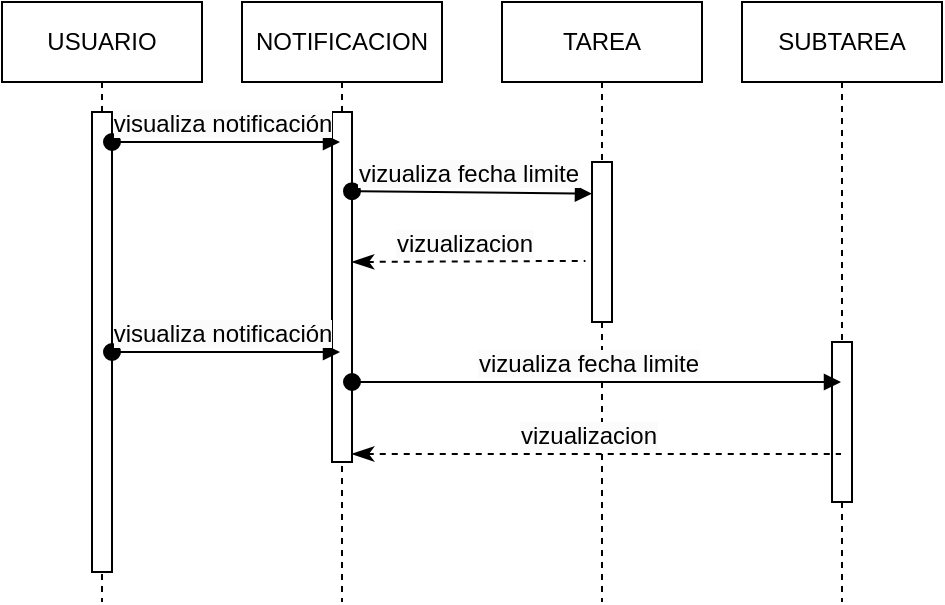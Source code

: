 <mxfile version="24.7.8" pages="2">
  <diagram id="IJelwg4MZVEzKc59vy6_" name="DIAGRAMA DE SECUENCIA">
    <mxGraphModel dx="890" dy="360" grid="1" gridSize="10" guides="1" tooltips="1" connect="1" arrows="1" fold="1" page="1" pageScale="1" pageWidth="827" pageHeight="1169" math="0" shadow="0">
      <root>
        <mxCell id="0" />
        <mxCell id="1" parent="0" />
        <mxCell id="lh7Dy4iZJnrxlYPY-_mx-59" value="USUARIO" style="shape=umlLifeline;perimeter=lifelinePerimeter;whiteSpace=wrap;html=1;container=1;dropTarget=0;collapsible=0;recursiveResize=0;outlineConnect=0;portConstraint=eastwest;newEdgeStyle={&quot;edgeStyle&quot;:&quot;elbowEdgeStyle&quot;,&quot;elbow&quot;:&quot;vertical&quot;,&quot;curved&quot;:0,&quot;rounded&quot;:0};" vertex="1" parent="1">
          <mxGeometry x="110" y="700" width="100" height="300" as="geometry" />
        </mxCell>
        <mxCell id="lh7Dy4iZJnrxlYPY-_mx-60" value="NOTIFICACION" style="shape=umlLifeline;perimeter=lifelinePerimeter;whiteSpace=wrap;html=1;container=1;dropTarget=0;collapsible=0;recursiveResize=0;outlineConnect=0;portConstraint=eastwest;newEdgeStyle={&quot;edgeStyle&quot;:&quot;elbowEdgeStyle&quot;,&quot;elbow&quot;:&quot;vertical&quot;,&quot;curved&quot;:0,&quot;rounded&quot;:0};" vertex="1" parent="1">
          <mxGeometry x="230" y="700" width="100" height="300" as="geometry" />
        </mxCell>
        <mxCell id="lh7Dy4iZJnrxlYPY-_mx-61" value="TAREA" style="shape=umlLifeline;perimeter=lifelinePerimeter;whiteSpace=wrap;html=1;container=1;dropTarget=0;collapsible=0;recursiveResize=0;outlineConnect=0;portConstraint=eastwest;newEdgeStyle={&quot;edgeStyle&quot;:&quot;elbowEdgeStyle&quot;,&quot;elbow&quot;:&quot;vertical&quot;,&quot;curved&quot;:0,&quot;rounded&quot;:0};" vertex="1" parent="1">
          <mxGeometry x="360" y="700" width="100" height="300" as="geometry" />
        </mxCell>
        <mxCell id="lh7Dy4iZJnrxlYPY-_mx-62" value="SUBTAREA" style="shape=umlLifeline;perimeter=lifelinePerimeter;whiteSpace=wrap;html=1;container=1;dropTarget=0;collapsible=0;recursiveResize=0;outlineConnect=0;portConstraint=eastwest;newEdgeStyle={&quot;edgeStyle&quot;:&quot;elbowEdgeStyle&quot;,&quot;elbow&quot;:&quot;vertical&quot;,&quot;curved&quot;:0,&quot;rounded&quot;:0};" vertex="1" parent="1">
          <mxGeometry x="480" y="700" width="100" height="300" as="geometry" />
        </mxCell>
        <mxCell id="lh7Dy4iZJnrxlYPY-_mx-32" value="" style="rounded=0;dashed=0;" vertex="1" parent="1">
          <mxGeometry x="155" y="755" width="10" height="230" as="geometry" />
        </mxCell>
        <mxCell id="lh7Dy4iZJnrxlYPY-_mx-68" value="" style="rounded=0;dashed=0;" vertex="1" parent="1">
          <mxGeometry x="275" y="755" width="10" height="175" as="geometry" />
        </mxCell>
        <mxCell id="lh7Dy4iZJnrxlYPY-_mx-70" value="&lt;div style=&quot;text-align: left;&quot;&gt;&lt;span style=&quot;font-size: 12px; background-color: rgb(251, 251, 251);&quot;&gt;visualiza notificación&lt;/span&gt;&lt;/div&gt;" style="html=1;verticalAlign=bottom;startArrow=oval;startFill=1;endArrow=block;startSize=8;curved=0;rounded=0;" edge="1" parent="1">
          <mxGeometry x="-0.035" width="60" relative="1" as="geometry">
            <mxPoint x="165" y="770" as="sourcePoint" />
            <mxPoint x="279" y="770" as="targetPoint" />
            <mxPoint as="offset" />
            <Array as="points" />
          </mxGeometry>
        </mxCell>
        <mxCell id="HnK8y8IHtvzgxY-VQsbt-1" value="" style="rounded=0;dashed=0;" vertex="1" parent="1">
          <mxGeometry x="405" y="780" width="10" height="80" as="geometry" />
        </mxCell>
        <mxCell id="HnK8y8IHtvzgxY-VQsbt-3" value="&lt;span style=&quot;font-size: 12px; background-color: rgb(251, 251, 251);&quot;&gt;vizualiza fecha limite&lt;/span&gt;" style="html=1;verticalAlign=bottom;startArrow=oval;startFill=1;endArrow=block;startSize=8;curved=0;rounded=0;entryX=0;entryY=0.198;entryDx=0;entryDy=0;entryPerimeter=0;" edge="1" parent="1" target="HnK8y8IHtvzgxY-VQsbt-1">
          <mxGeometry x="-0.035" width="60" relative="1" as="geometry">
            <mxPoint x="285" y="794.57" as="sourcePoint" />
            <mxPoint x="399" y="794.57" as="targetPoint" />
            <mxPoint as="offset" />
            <Array as="points" />
          </mxGeometry>
        </mxCell>
        <mxCell id="HnK8y8IHtvzgxY-VQsbt-4" value="&lt;div style=&quot;text-align: left;&quot;&gt;&lt;span style=&quot;font-size: 12px; background-color: rgb(251, 251, 251);&quot;&gt;visualiza notificación&lt;/span&gt;&lt;/div&gt;" style="html=1;verticalAlign=bottom;startArrow=oval;startFill=1;endArrow=block;startSize=8;curved=0;rounded=0;" edge="1" parent="1">
          <mxGeometry x="-0.035" width="60" relative="1" as="geometry">
            <mxPoint x="165" y="875" as="sourcePoint" />
            <mxPoint x="279" y="875" as="targetPoint" />
            <mxPoint as="offset" />
            <Array as="points" />
          </mxGeometry>
        </mxCell>
        <mxCell id="HnK8y8IHtvzgxY-VQsbt-6" value="" style="rounded=0;dashed=0;" vertex="1" parent="1">
          <mxGeometry x="525" y="870" width="10" height="80" as="geometry" />
        </mxCell>
        <mxCell id="HnK8y8IHtvzgxY-VQsbt-7" value="&lt;span style=&quot;font-size: 12px; background-color: rgb(251, 251, 251);&quot;&gt;vizualiza fecha limite&lt;/span&gt;" style="html=1;verticalAlign=bottom;startArrow=oval;startFill=1;endArrow=block;startSize=8;curved=0;rounded=0;" edge="1" parent="1" target="lh7Dy4iZJnrxlYPY-_mx-62">
          <mxGeometry x="-0.035" width="60" relative="1" as="geometry">
            <mxPoint x="285" y="890" as="sourcePoint" />
            <mxPoint x="405" y="891.43" as="targetPoint" />
            <mxPoint as="offset" />
            <Array as="points" />
          </mxGeometry>
        </mxCell>
        <mxCell id="HnK8y8IHtvzgxY-VQsbt-8" value="&lt;span style=&quot;font-size: 12px; background-color: rgb(251, 251, 251);&quot;&gt;vizualizacion&lt;/span&gt;" style="html=1;verticalAlign=bottom;startArrow=classicThin;startFill=1;endArrow=none;startSize=8;curved=0;rounded=0;dashed=1;endFill=0;entryX=-0.329;entryY=0.618;entryDx=0;entryDy=0;entryPerimeter=0;" edge="1" parent="1" target="HnK8y8IHtvzgxY-VQsbt-1">
          <mxGeometry x="-0.035" width="60" relative="1" as="geometry">
            <mxPoint x="285" y="830" as="sourcePoint" />
            <mxPoint x="595" y="830" as="targetPoint" />
            <mxPoint as="offset" />
            <Array as="points" />
          </mxGeometry>
        </mxCell>
        <mxCell id="HnK8y8IHtvzgxY-VQsbt-9" value="&lt;span style=&quot;font-size: 12px; background-color: rgb(251, 251, 251);&quot;&gt;vizualizacion&lt;/span&gt;" style="html=1;verticalAlign=bottom;startArrow=classicThin;startFill=1;endArrow=none;startSize=8;curved=0;rounded=0;dashed=1;endFill=0;" edge="1" parent="1" target="lh7Dy4iZJnrxlYPY-_mx-62">
          <mxGeometry x="-0.035" width="60" relative="1" as="geometry">
            <mxPoint x="285" y="926" as="sourcePoint" />
            <mxPoint x="402" y="925" as="targetPoint" />
            <mxPoint as="offset" />
            <Array as="points" />
          </mxGeometry>
        </mxCell>
      </root>
    </mxGraphModel>
  </diagram>
  <diagram id="BaNE8Jn_i_1GEyPRa6I8" name="DIAGRAMA DE ACTVIDADES">
    <mxGraphModel dx="1720" dy="-473" grid="1" gridSize="10" guides="1" tooltips="1" connect="1" arrows="1" fold="1" page="1" pageScale="1" pageWidth="827" pageHeight="1169" math="0" shadow="0">
      <root>
        <mxCell id="0" />
        <mxCell id="1" parent="0" />
        <mxCell id="DohAEJ68rBMX1Ws7PH51-1" value="USUARIO" style="swimlane;horizontal=0;whiteSpace=wrap;html=1;" vertex="1" parent="1">
          <mxGeometry x="120" y="1199" width="2090" height="370" as="geometry" />
        </mxCell>
        <mxCell id="DohAEJ68rBMX1Ws7PH51-4" value="" style="edgeStyle=orthogonalEdgeStyle;rounded=0;orthogonalLoop=1;jettySize=auto;html=1;" edge="1" parent="DohAEJ68rBMX1Ws7PH51-1" source="DohAEJ68rBMX1Ws7PH51-5" target="DohAEJ68rBMX1Ws7PH51-14">
          <mxGeometry relative="1" as="geometry" />
        </mxCell>
        <mxCell id="DohAEJ68rBMX1Ws7PH51-5" value="Iniciar sesión en el sistema SSAP" style="rounded=1;whiteSpace=wrap;html=1;" vertex="1" parent="DohAEJ68rBMX1Ws7PH51-1">
          <mxGeometry x="191" y="40" width="120" height="60" as="geometry" />
        </mxCell>
        <mxCell id="DohAEJ68rBMX1Ws7PH51-6" value="" style="edgeStyle=orthogonalEdgeStyle;rounded=0;orthogonalLoop=1;jettySize=auto;html=1;" edge="1" parent="DohAEJ68rBMX1Ws7PH51-1" source="DohAEJ68rBMX1Ws7PH51-7" target="DohAEJ68rBMX1Ws7PH51-12">
          <mxGeometry relative="1" as="geometry">
            <mxPoint x="730" y="70" as="targetPoint" />
          </mxGeometry>
        </mxCell>
        <mxCell id="DohAEJ68rBMX1Ws7PH51-7" value="Ingresa a la tarea para ver fecha" style="rounded=1;whiteSpace=wrap;html=1;" vertex="1" parent="DohAEJ68rBMX1Ws7PH51-1">
          <mxGeometry x="560" y="40" width="120" height="60" as="geometry" />
        </mxCell>
        <mxCell id="DohAEJ68rBMX1Ws7PH51-8" value="" style="edgeStyle=orthogonalEdgeStyle;rounded=0;orthogonalLoop=1;jettySize=auto;html=1;" edge="1" parent="DohAEJ68rBMX1Ws7PH51-1" source="DohAEJ68rBMX1Ws7PH51-12" target="DohAEJ68rBMX1Ws7PH51-16">
          <mxGeometry relative="1" as="geometry" />
        </mxCell>
        <mxCell id="DohAEJ68rBMX1Ws7PH51-9" value="SI" style="edgeLabel;html=1;align=center;verticalAlign=middle;resizable=0;points=[];" vertex="1" connectable="0" parent="DohAEJ68rBMX1Ws7PH51-8">
          <mxGeometry x="-0.074" y="-2" relative="1" as="geometry">
            <mxPoint as="offset" />
          </mxGeometry>
        </mxCell>
        <mxCell id="DohAEJ68rBMX1Ws7PH51-10" style="edgeStyle=orthogonalEdgeStyle;rounded=0;orthogonalLoop=1;jettySize=auto;html=1;entryX=0;entryY=0.813;entryDx=0;entryDy=0;entryPerimeter=0;" edge="1" parent="DohAEJ68rBMX1Ws7PH51-1" source="DohAEJ68rBMX1Ws7PH51-12" target="DohAEJ68rBMX1Ws7PH51-37">
          <mxGeometry relative="1" as="geometry">
            <Array as="points">
              <mxPoint x="835" y="210" />
              <mxPoint x="1270" y="210" />
              <mxPoint x="1270" y="141" />
            </Array>
            <mxPoint x="1270" y="100" as="targetPoint" />
          </mxGeometry>
        </mxCell>
        <mxCell id="DohAEJ68rBMX1Ws7PH51-11" value="NO" style="edgeLabel;html=1;align=center;verticalAlign=middle;resizable=0;points=[];" vertex="1" connectable="0" parent="DohAEJ68rBMX1Ws7PH51-10">
          <mxGeometry x="-0.097" y="-2" relative="1" as="geometry">
            <mxPoint as="offset" />
          </mxGeometry>
        </mxCell>
        <mxCell id="DohAEJ68rBMX1Ws7PH51-12" value="¿ver fecha subtarea?" style="rhombus;whiteSpace=wrap;html=1;" vertex="1" parent="DohAEJ68rBMX1Ws7PH51-1">
          <mxGeometry x="780" y="10" width="110" height="120" as="geometry" />
        </mxCell>
        <mxCell id="DohAEJ68rBMX1Ws7PH51-13" value="" style="edgeStyle=orthogonalEdgeStyle;rounded=0;orthogonalLoop=1;jettySize=auto;html=1;" edge="1" parent="DohAEJ68rBMX1Ws7PH51-1" source="DohAEJ68rBMX1Ws7PH51-14" target="DohAEJ68rBMX1Ws7PH51-7">
          <mxGeometry relative="1" as="geometry" />
        </mxCell>
        <mxCell id="DohAEJ68rBMX1Ws7PH51-14" value="Ingresar a la interfaz del proyecto" style="rounded=1;whiteSpace=wrap;html=1;" vertex="1" parent="DohAEJ68rBMX1Ws7PH51-1">
          <mxGeometry x="380" y="40" width="120" height="60" as="geometry" />
        </mxCell>
        <mxCell id="DohAEJ68rBMX1Ws7PH51-15" value="" style="edgeStyle=orthogonalEdgeStyle;rounded=0;orthogonalLoop=1;jettySize=auto;html=1;entryX=-0.107;entryY=0.296;entryDx=0;entryDy=0;entryPerimeter=0;" edge="1" parent="DohAEJ68rBMX1Ws7PH51-1" source="DohAEJ68rBMX1Ws7PH51-16" target="DohAEJ68rBMX1Ws7PH51-37">
          <mxGeometry relative="1" as="geometry">
            <mxPoint x="1210" y="70" as="targetPoint" />
          </mxGeometry>
        </mxCell>
        <mxCell id="DohAEJ68rBMX1Ws7PH51-16" value="Ingresa a la subtarea para ver fecha" style="rounded=1;whiteSpace=wrap;html=1;" vertex="1" parent="DohAEJ68rBMX1Ws7PH51-1">
          <mxGeometry x="1000" y="40" width="120" height="60" as="geometry" />
        </mxCell>
        <mxCell id="DohAEJ68rBMX1Ws7PH51-33" value="" style="ellipse;html=1;shape=endState;fillColor=strokeColor;" vertex="1" parent="DohAEJ68rBMX1Ws7PH51-1">
          <mxGeometry x="1450" y="81" width="70" height="70" as="geometry" />
        </mxCell>
        <mxCell id="DohAEJ68rBMX1Ws7PH51-35" value="" style="edgeStyle=orthogonalEdgeStyle;rounded=0;orthogonalLoop=1;jettySize=auto;html=1;" edge="1" parent="DohAEJ68rBMX1Ws7PH51-1" source="DohAEJ68rBMX1Ws7PH51-34" target="DohAEJ68rBMX1Ws7PH51-5">
          <mxGeometry relative="1" as="geometry" />
        </mxCell>
        <mxCell id="DohAEJ68rBMX1Ws7PH51-34" value="" style="ellipse;fillColor=strokeColor;html=1;" vertex="1" parent="DohAEJ68rBMX1Ws7PH51-1">
          <mxGeometry x="40" y="36" width="69" height="69" as="geometry" />
        </mxCell>
        <mxCell id="DohAEJ68rBMX1Ws7PH51-38" value="" style="edgeStyle=orthogonalEdgeStyle;rounded=0;orthogonalLoop=1;jettySize=auto;html=1;" edge="1" parent="DohAEJ68rBMX1Ws7PH51-1" source="DohAEJ68rBMX1Ws7PH51-37" target="DohAEJ68rBMX1Ws7PH51-33">
          <mxGeometry relative="1" as="geometry" />
        </mxCell>
        <mxCell id="DohAEJ68rBMX1Ws7PH51-37" value="" style="html=1;points=[];perimeter=orthogonalPerimeter;fillColor=strokeColor;" vertex="1" parent="DohAEJ68rBMX1Ws7PH51-1">
          <mxGeometry x="1400" y="76" width="5" height="80" as="geometry" />
        </mxCell>
      </root>
    </mxGraphModel>
  </diagram>
</mxfile>

